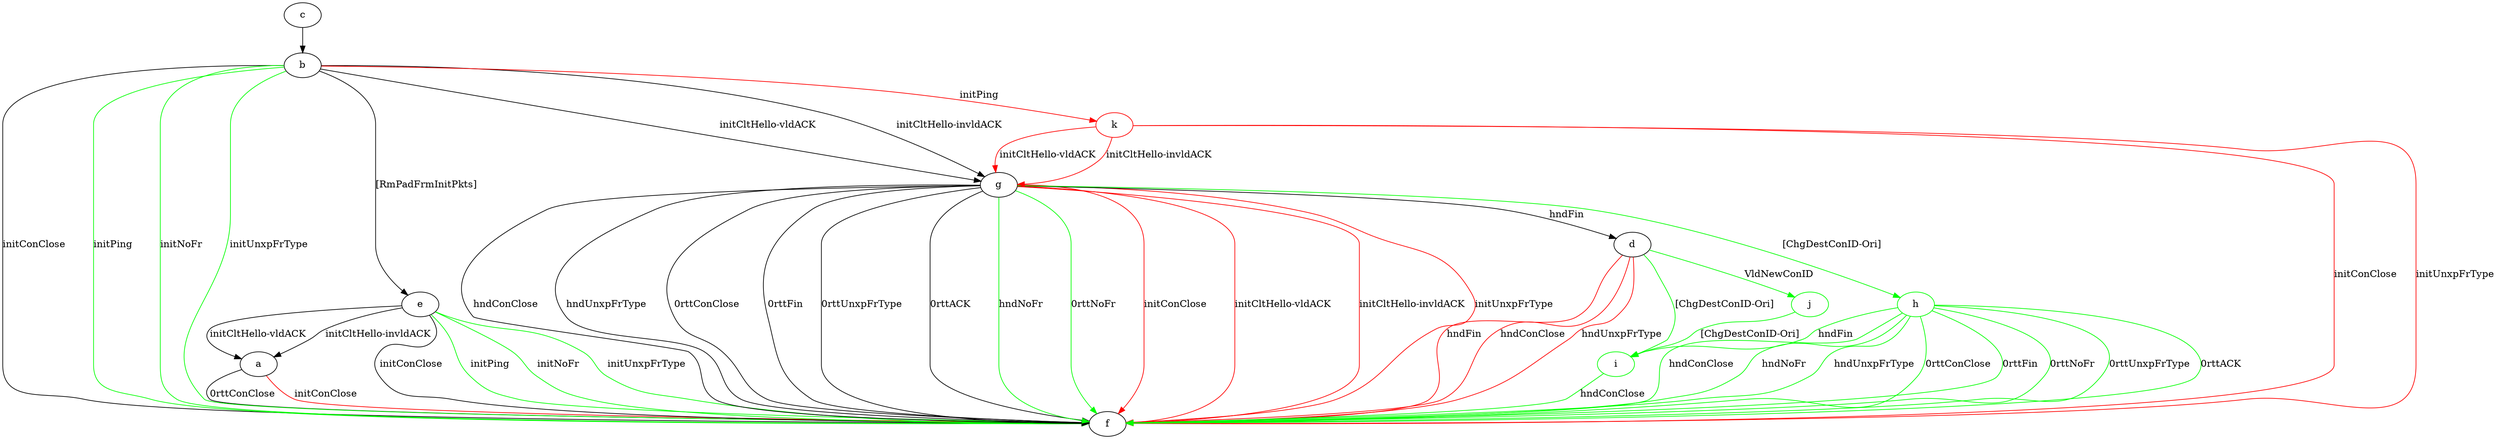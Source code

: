 digraph "" {
	a -> f	[key=0,
		label="0rttConClose "];
	a -> f	[key=1,
		color=red,
		label="initConClose "];
	b -> e	[key=0,
		label="[RmPadFrmInitPkts] "];
	b -> f	[key=0,
		label="initConClose "];
	b -> f	[key=1,
		color=green,
		label="initPing "];
	b -> f	[key=2,
		color=green,
		label="initNoFr "];
	b -> f	[key=3,
		color=green,
		label="initUnxpFrType "];
	b -> g	[key=0,
		label="initCltHello-vldACK "];
	b -> g	[key=1,
		label="initCltHello-invldACK "];
	k	[color=red];
	b -> k	[key=0,
		color=red,
		label="initPing "];
	c -> b	[key=0];
	d -> f	[key=0,
		color=red,
		label="hndFin "];
	d -> f	[key=1,
		color=red,
		label="hndConClose "];
	d -> f	[key=2,
		color=red,
		label="hndUnxpFrType "];
	i	[color=green];
	d -> i	[key=0,
		color=green,
		label="[ChgDestConID-Ori] "];
	j	[color=green];
	d -> j	[key=0,
		color=green,
		label="VldNewConID "];
	e -> a	[key=0,
		label="initCltHello-vldACK "];
	e -> a	[key=1,
		label="initCltHello-invldACK "];
	e -> f	[key=0,
		label="initConClose "];
	e -> f	[key=1,
		color=green,
		label="initPing "];
	e -> f	[key=2,
		color=green,
		label="initNoFr "];
	e -> f	[key=3,
		color=green,
		label="initUnxpFrType "];
	g -> d	[key=0,
		label="hndFin "];
	g -> f	[key=0,
		label="hndConClose "];
	g -> f	[key=1,
		label="hndUnxpFrType "];
	g -> f	[key=2,
		label="0rttConClose "];
	g -> f	[key=3,
		label="0rttFin "];
	g -> f	[key=4,
		label="0rttUnxpFrType "];
	g -> f	[key=5,
		label="0rttACK "];
	g -> f	[key=6,
		color=green,
		label="hndNoFr "];
	g -> f	[key=7,
		color=green,
		label="0rttNoFr "];
	g -> f	[key=8,
		color=red,
		label="initConClose "];
	g -> f	[key=9,
		color=red,
		label="initCltHello-vldACK "];
	g -> f	[key=10,
		color=red,
		label="initCltHello-invldACK "];
	g -> f	[key=11,
		color=red,
		label="initUnxpFrType "];
	h	[color=green];
	g -> h	[key=0,
		color=green,
		label="[ChgDestConID-Ori] "];
	h -> f	[key=0,
		color=green,
		label="hndConClose "];
	h -> f	[key=1,
		color=green,
		label="hndNoFr "];
	h -> f	[key=2,
		color=green,
		label="hndUnxpFrType "];
	h -> f	[key=3,
		color=green,
		label="0rttConClose "];
	h -> f	[key=4,
		color=green,
		label="0rttFin "];
	h -> f	[key=5,
		color=green,
		label="0rttNoFr "];
	h -> f	[key=6,
		color=green,
		label="0rttUnxpFrType "];
	h -> f	[key=7,
		color=green,
		label="0rttACK "];
	h -> i	[key=0,
		color=green,
		label="hndFin "];
	i -> f	[key=0,
		color=green,
		label="hndConClose "];
	j -> i	[key=0,
		color=green,
		label="[ChgDestConID-Ori] "];
	k -> f	[key=0,
		color=red,
		label="initConClose "];
	k -> f	[key=1,
		color=red,
		label="initUnxpFrType "];
	k -> g	[key=0,
		color=red,
		label="initCltHello-vldACK "];
	k -> g	[key=1,
		color=red,
		label="initCltHello-invldACK "];
}
